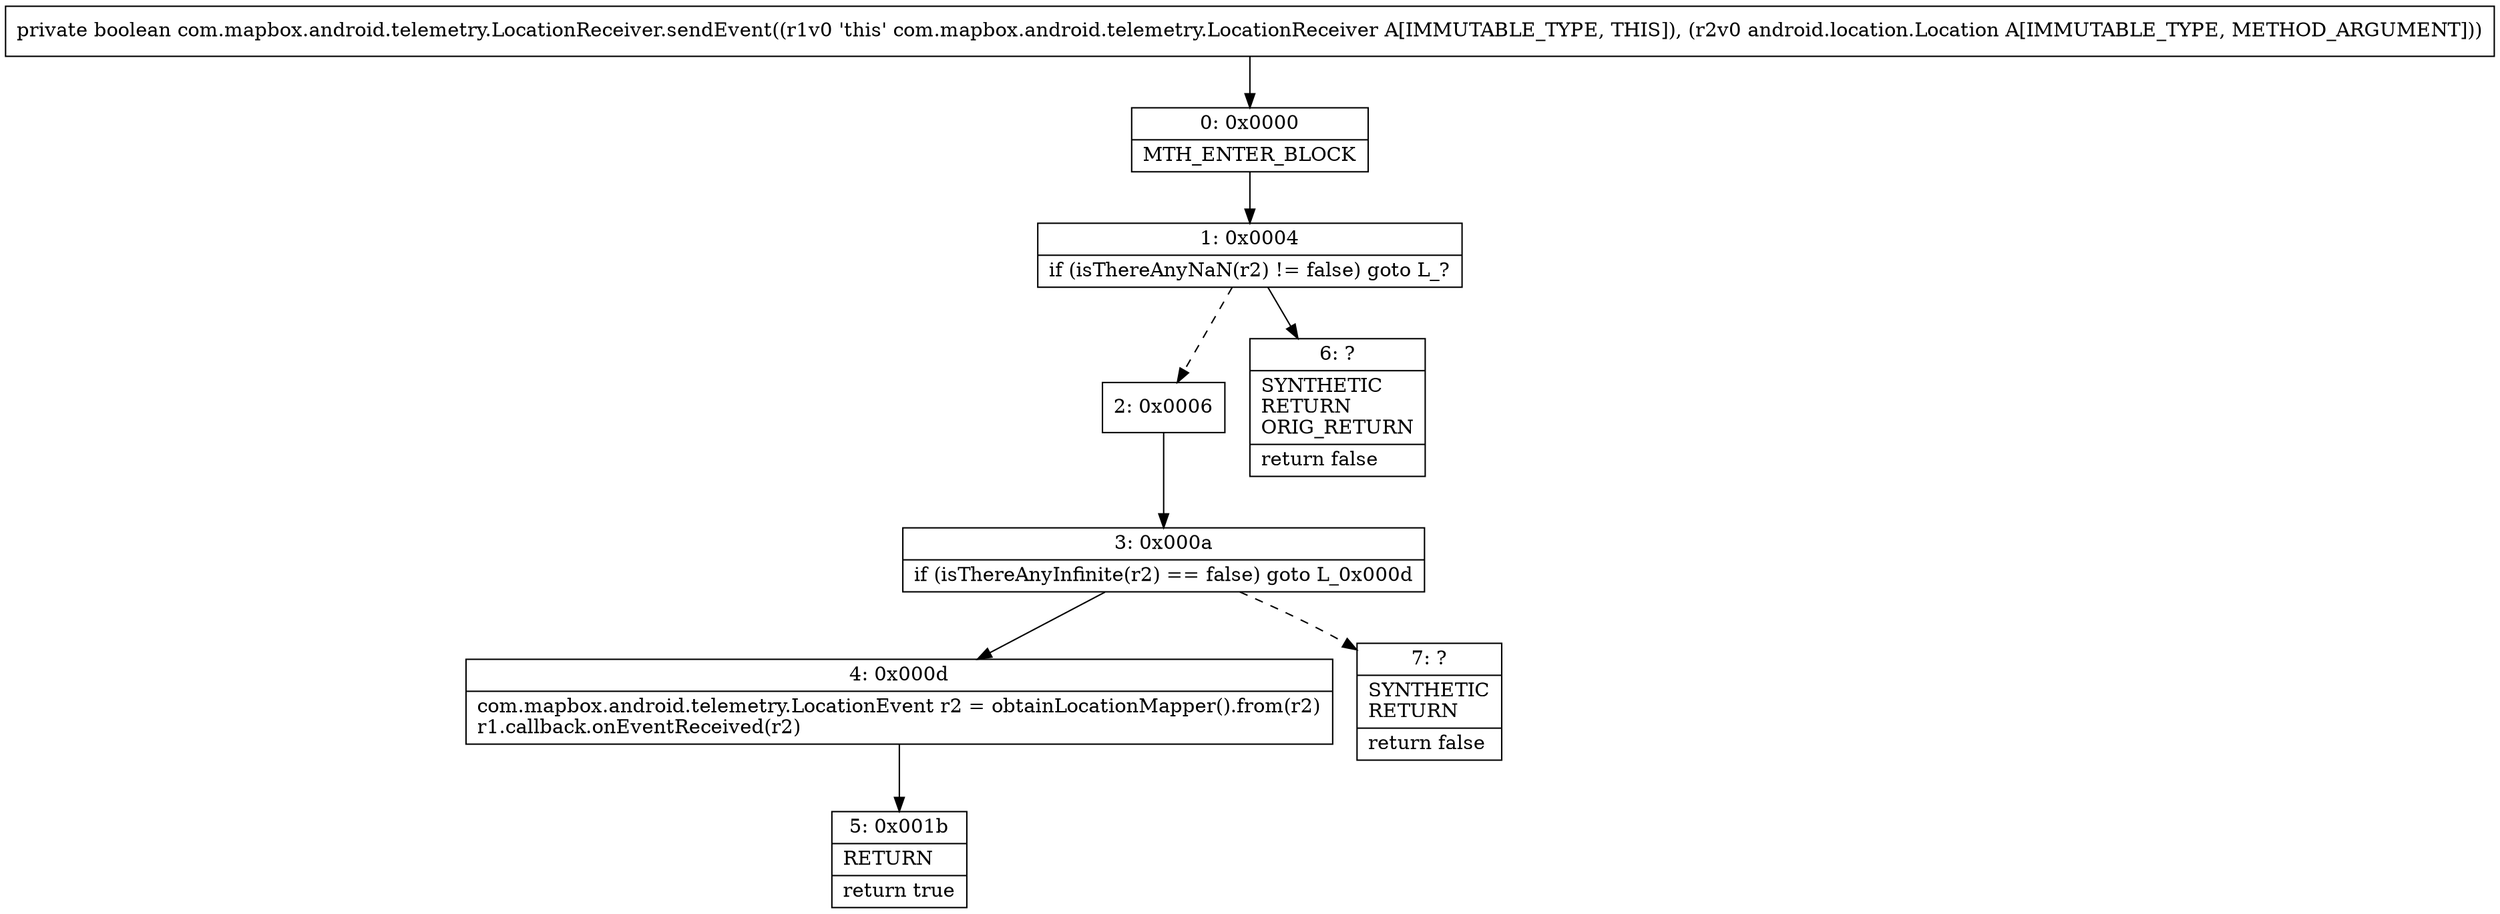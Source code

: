 digraph "CFG forcom.mapbox.android.telemetry.LocationReceiver.sendEvent(Landroid\/location\/Location;)Z" {
Node_0 [shape=record,label="{0\:\ 0x0000|MTH_ENTER_BLOCK\l}"];
Node_1 [shape=record,label="{1\:\ 0x0004|if (isThereAnyNaN(r2) != false) goto L_?\l}"];
Node_2 [shape=record,label="{2\:\ 0x0006}"];
Node_3 [shape=record,label="{3\:\ 0x000a|if (isThereAnyInfinite(r2) == false) goto L_0x000d\l}"];
Node_4 [shape=record,label="{4\:\ 0x000d|com.mapbox.android.telemetry.LocationEvent r2 = obtainLocationMapper().from(r2)\lr1.callback.onEventReceived(r2)\l}"];
Node_5 [shape=record,label="{5\:\ 0x001b|RETURN\l|return true\l}"];
Node_6 [shape=record,label="{6\:\ ?|SYNTHETIC\lRETURN\lORIG_RETURN\l|return false\l}"];
Node_7 [shape=record,label="{7\:\ ?|SYNTHETIC\lRETURN\l|return false\l}"];
MethodNode[shape=record,label="{private boolean com.mapbox.android.telemetry.LocationReceiver.sendEvent((r1v0 'this' com.mapbox.android.telemetry.LocationReceiver A[IMMUTABLE_TYPE, THIS]), (r2v0 android.location.Location A[IMMUTABLE_TYPE, METHOD_ARGUMENT])) }"];
MethodNode -> Node_0;
Node_0 -> Node_1;
Node_1 -> Node_2[style=dashed];
Node_1 -> Node_6;
Node_2 -> Node_3;
Node_3 -> Node_4;
Node_3 -> Node_7[style=dashed];
Node_4 -> Node_5;
}


